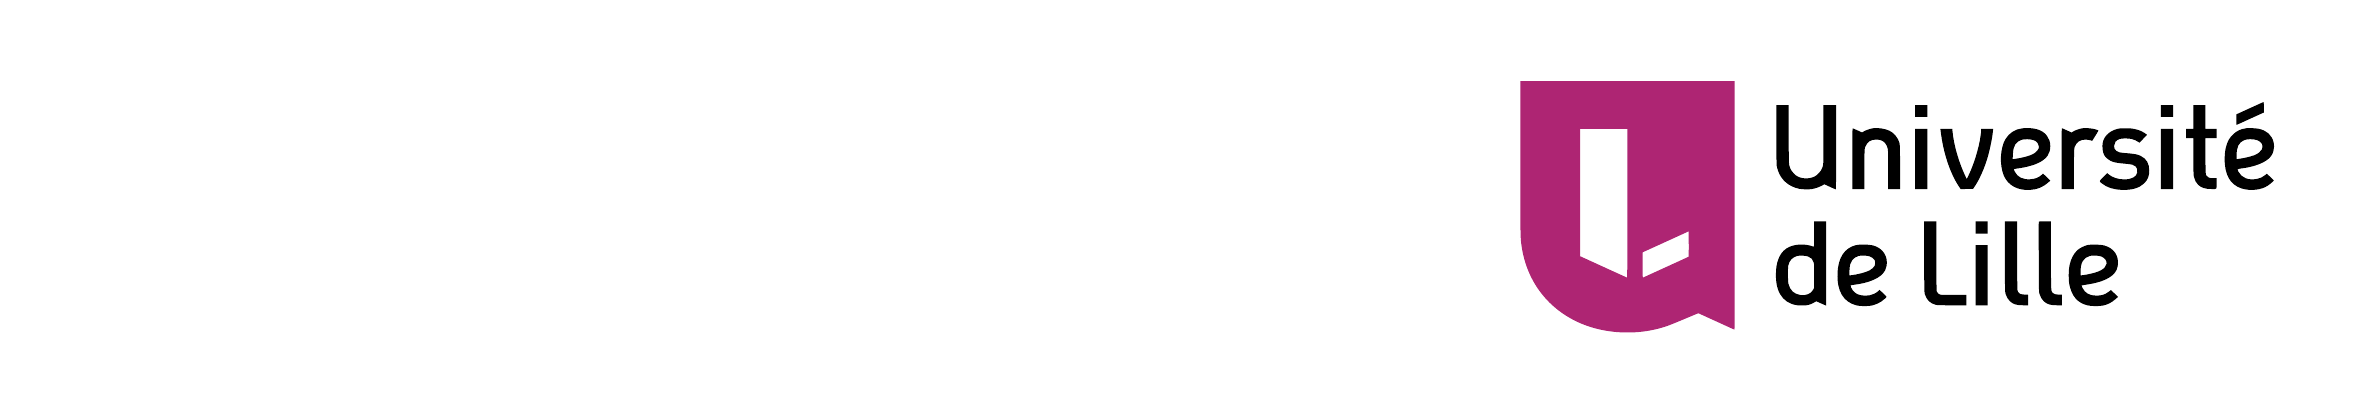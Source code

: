 % vectorisé par : Kroum Tzanev
% à partir du fichier PNG officiel
% date : 28 décembre 2014 (modifié le 2 décembre 2017)
\usetikzlibrary{svg.path}

\definecolor{hibiscusuniv}{rgb}{0.682,0.145, 0.451} % = #AE2573

\begin{tikzpicture}[x=1pt,y=1pt]
  % Logo et nom (sans zone de protection) 9.57 cm x 3.19 cm = 272.4pt x 90.8pt (1cm = 28.453pt)
  % \fill[yellow] (0,0) rectangle (272.4,90.8);

  % zone de protection = 1.36cm = 38.7pt (1cm = 28.453pt) autour du logo
  % \path (-38.7,-38.7) rectangle (311.1, 129.5);
  % J'ai réduit cette zone de protection de moitié.
  % zone de protection = 0.68cm = 19.35pt (1cm = 28.453pt) autour du logo
  \path (-19.35,-19.35) rectangle (291.75, 110.15);

  \begin{scope}[black]
    % le logo
    \fill[hibiscusuniv] svg {M0.0 63.83 c0.0 -26.84 0.03 -29.04 0.35 -31.68 1.52 -12.39 8.5 -22.41 19.45 -27.9 10.16 -5.1 23.69 -5.65 34.55 -1.42 0.77 0.3 3.09 1.26 5.15 2.12 2.06 0.87 4.0 1.68 4.3 1.8 l0.55 0.22 3.7 -1.69 c2.04 -0.93 4.94 -2.25 6.45 -2.94 1.51 -0.7 2.81 -1.28 2.88 -1.31 0.09 -0.04 0.12 8.97 0.12 44.86 l0.0 44.91 -38.75 0.0 -38.75 0.0 0.0 -26.97z m38.7 -17.14 c0.0 -21.49 -0.03 -26.9 -0.12 -26.86 -0.07 0.03 -2.76 1.25 -5.98 2.72 -3.22 1.47 -7.0 3.2 -8.4 3.84 l-2.55 1.16 -0.03 23.03 -0.02 23.02 8.55 0.0 8.55 0.0 0.0 -26.91z m22.13 -19.3 c-0.05 -0.04 -2.91 -1.36 -6.38 -2.94 -3.46 -1.58 -7.13 -3.25 -8.15 -3.72 -1.02 -0.47 -1.91 -0.87 -1.97 -0.9 -0.1 -0.04 -0.13 0.91 -0.13 4.55 l0.0 4.59 1.13 0.51 c0.61 0.28 2.76 1.26 4.77 2.17 2.01 0.92 4.93 2.25 6.5 2.97 1.57 0.71 3.17 1.44 3.55 1.62 l0.7 0.33 0.03 -4.56 c0.01 -2.5 -0.01 -4.58 -0.05 -4.62z};

    % Université de Lille
    \fill svg {M 92.53 71.68 c 0 -5.8 0.06 -10.88 0.12 -11.31 c 0.06 -0.41 0.28 -1.25 0.48 -1.86 c 1.13 -3.38 3.94 -5.81 7.61 -6.56 c 1.22 -0.25 3.54 -0.3 4.69 -0.1 c 1.1 0.19 2.53 0.68 3.54 1.23 l 0.93 0.49 l 2.01 -0.93 c 1.12 -0.52 2.06 -0.92 2.13 -0.92 c 0.05 0 0.08 6.86 0.08 15.24 l 0 15.24 l -2.28 0 l -2.28 0 l 0 -10.58 c 0 -9.14 -0.02 -10.69 -0.18 -11.32 c -0.74 -2.9 -3 -4.62 -6.06 -4.62 c -3.06 0 -5.22 1.61 -6.08 4.52 c -0.19 0.64 -0.22 1.68 -0.26 11.36 l -0.03 10.64 l -2.22 0 l -2.21 0 l 0.01 -10.52 z M 127.45 73.8 c -0.98 -0.16 -2.57 -0.7 -3.3 -1.14 l -0.65 -0.38 l -1.52 0.69 c -0.84 0.38 -1.63 0.73 -1.75 0.77 c -0.23 0.07 -0.23 -0.19 -0.23 -10.91 l 0 -10.99 l 2.15 0 l 2.16 0 l 0.03 7.3 c 0.04 7.26 0.04 7.28 0.32 7.95 c 0.74 1.85 1.93 2.63 4.04 2.64 c 1.74 0.01 2.96 -0.68 3.66 -2.09 c 0.2 -0.41 0.42 -1.07 0.48 -1.46 c 0.07 -0.41 0.12 -3.65 0.12 -7.52 l 0 -6.82 l 2.16 0 l 2.17 0 l -0.05 8.02 c -0.04 7.25 -0.06 8.08 -0.25 8.72 c -0.55 1.85 -1.93 3.52 -3.55 4.3 c -1.62 0.78 -4.31 1.19 -5.99 0.92 z M 142.68 80.04 l 0 -2.16 l 2.22 0 l 2.22 0 l 0 2.16 l 0 2.16 l -2.22 0 l -2.22 0 l 0 -2.16 z M 142.68 62.7 l 0 -10.86 l 2.22 0 l 2.22 0 l 0 10.86 l 0 10.86 l -2.22 0 l -2.22 0 l 0 -10.86 z M 151.86 73.12 c 0.49 -3.64 0.78 -5.22 1.45 -7.9 c 1.25 -4.94 3.11 -9.37 5.35 -12.7 l 0.47 -0.68 l 2.25 0.02 l 2.24 0.04 l 0.76 1.14 c 1.52 2.28 3.38 6.47 4.39 9.9 c 0.83 2.82 1.67 6.76 1.93 9.06 c 0.04 0.36 0.1 0.86 0.13 1.12 l 0.07 0.44 l -2.17 0 l -2.17 0 l -0.01 -0.5 c 0 -0.29 -0.02 -0.62 -0.05 -0.76 c -0.02 -0.13 -0.1 -0.72 -0.18 -1.32 c -0.54 -4.26 -2.54 -10.7 -4.58 -14.74 l -0.41 -0.82 l -0.58 1.24 c -2.38 5.09 -4.13 11.23 -4.57 16.04 l -0.08 0.86 l -2.15 0 l -2.15 0 l 0.06 -0.44 z M 181.44 73.78 c -2.62 -0.3 -4.8 -1.7 -6.12 -3.93 c -1.92 -3.24 -2.2 -9.23 -0.6 -13.09 c 1.46 -3.56 5.06 -5.53 9.54 -5.22 c 2.72 0.19 4.46 0.92 6.58 2.74 l 0.69 0.6 l -0.63 0.64 c -0.35 0.36 -0.95 0.92 -1.32 1.26 l -0.7 0.6 l -0.56 -0.5 c -1.09 -0.96 -2.24 -1.39 -4.06 -1.51 c -2.68 -0.18 -4.64 0.8 -5.59 2.78 c -0.19 0.41 -0.35 0.79 -0.35 0.85 c 0 0.06 0.55 0.18 1.24 0.27 c 2.89 0.35 6.05 1.19 7.77 2.06 c 2.94 1.48 4.19 3.29 4.19 6.05 c 0 2.9 -1.85 5.23 -4.79 6.05 c -1.56 0.43 -3.5 0.56 -5.29 0.35 z m 4.14 -4.31 c 1.16 -0.43 1.86 -1.34 1.86 -2.39 c -0.01 -0.85 -0.91 -1.97 -2.12 -2.6 c -1.31 -0.7 -4.13 -1.44 -6.81 -1.79 l -0.59 -0.07 l 0.08 1.65 c 0.08 1.87 0.32 2.86 0.91 3.79 c 0.4 0.61 1.28 1.27 2.11 1.54 c 1.15 0.38 3.35 0.32 4.56 -0.13 z M 203.16 73.8 c -1.04 -0.17 -2.52 -0.67 -3.26 -1.12 l -0.68 -0.42 l -1.69 0.77 c -0.92 0.42 -1.74 0.77 -1.81 0.77 c -0.08 0 -0.12 -3.55 -0.12 -10.98 l 0 -10.98 l 2.22 0 l 2.21 0 l 0.03 7.3 c 0.04 7.19 0.04 7.3 0.3 7.99 c 0.66 1.74 1.94 2.58 4 2.6 c 0.62 0.01 1.12 -0.06 1.6 -0.23 l 0.69 -0.25 l 0.51 0.81 c 1.02 1.6 1.8 2.9 1.75 2.95 c -0.02 0.01 -0.26 0.12 -0.54 0.23 c -1.25 0.48 -3.9 0.77 -5.21 0.56 z M 216.97 73.78 c -3.31 -0.37 -5.92 -2.42 -6.48 -5.12 c -0.29 -1.4 -0.08 -3.38 0.48 -4.48 c 0.38 -0.76 1.44 -1.74 2.29 -2.14 c 1.18 -0.55 2.36 -0.79 4.96 -1.01 c 2.9 -0.25 3.56 -0.41 4.15 -1.03 c 0.52 -0.54 0.68 -1.14 0.58 -2.08 c -0.18 -1.63 -1.93 -2.6 -4.73 -2.6 c -2.15 0 -4.24 0.67 -5.58 1.8 l -0.56 0.47 l -1.42 -1.43 c -1.6 -1.62 -1.57 -1.45 -0.42 -2.34 c 1.88 -1.45 4.04 -2.14 7.12 -2.27 c 3.53 -0.14 6.24 0.62 7.99 2.27 c 1.36 1.28 1.93 2.68 1.93 4.68 c 0 2.54 -1.01 4.3 -3.04 5.28 c -1.32 0.62 -2.16 0.78 -5.9 1.08 c -1.78 0.14 -2.42 0.32 -3.04 0.84 c -0.55 0.46 -0.74 0.9 -0.74 1.68 c 0 1.19 0.72 2.11 1.98 2.54 c 0.79 0.28 3.25 0.28 4.42 0 c 0.82 -0.2 1.78 -0.62 2.4 -1.08 l 0.34 -0.24 l 1.37 1.37 c 0.76 0.76 1.37 1.4 1.37 1.44 c 0 0.05 -0.36 0.34 -0.8 0.64 c -1.44 0.97 -3.16 1.52 -5.5 1.75 c -1.34 0.13 -1.79 0.13 -3.17 -0.02 z M 231.48 80.04 l 0 -2.16 l 2.22 0 l 2.22 0 l 0 2.16 l 0 2.16 l -2.22 0 l -2.22 0 l 0 -2.16 z M 231.48 62.7 l 0 -10.86 l 2.22 0 l 2.22 0 l 0 10.86 l 0 10.86 l -2.22 0 l -2.22 0 l 0 -10.86 z M 243.24 77.88 l 0 -4.32 l -1.32 0 l -1.32 0 l 0 -1.68 l 0 -1.68 l 1.32 0 l 1.32 0 l 0 -6.58 c 0 -6.17 0.01 -6.65 0.24 -7.51 c 0.3 -1.18 0.72 -1.97 1.45 -2.7 c 1.13 -1.12 2.56 -1.57 5.05 -1.57 c 1.82 0 1.68 -0.2 1.64 2.22 l -0.04 1.68 l -1.24 0.02 c -1.49 0.02 -2.06 0.28 -2.47 1.06 c -0.24 0.47 -0.25 0.66 -0.29 6.94 l -0.03 6.44 l 2.04 0 l 2.05 0 l 0 1.68 l 0 1.68 l -2.04 0 l -2.04 0 l 0 4.32 l 0 4.32 l -2.16 0 l -2.16 0 l 0 -4.32 z M 263.62 81.04 l -4.9 -2.24 l 0 -1.9 c 0 -1.06 0.05 -1.9 0.11 -1.88 c 0.05 0.02 2.29 1.03 4.97 2.26 l 4.88 2.22 l 0 1.9 c 0 1.03 -0.04 1.88 -0.08 1.88 c -0.06 0 -2.29 -1.01 -4.98 -2.24 z M 262.32 73.8 c -2.1 -0.29 -3.49 -0.95 -4.86 -2.34 c -1.14 -1.14 -1.72 -2.09 -2.21 -3.65 c -0.48 -1.5 -0.7 -2.93 -0.72 -4.94 c -0.08 -5.76 2 -9.49 6.04 -10.78 c 3.24 -1.04 7.2 -0.61 9.62 1.03 c 0.74 0.52 2.09 1.68 2.09 1.83 c 0 0.04 -0.56 0.6 -1.26 1.25 l -1.25 1.17 l -0.69 -0.56 c -0.88 -0.72 -1.69 -1.09 -2.86 -1.31 c -3.08 -0.6 -5.6 0.37 -6.7 2.57 c -0.49 1 -0.47 1.04 0.5 1.15 c 3.85 0.41 7.32 1.46 9.45 2.88 c 1.58 1.06 2.28 1.98 2.69 3.6 c 0.29 1.13 0.3 2.04 0.06 3 c -0.71 2.75 -2.5 4.33 -5.56 4.93 c -1.06 0.2 -3.43 0.3 -4.34 0.17 z m 3.92 -4.27 c 0.7 -0.22 1.51 -0.85 1.79 -1.39 c 0.26 -0.5 0.24 -1.4 -0.05 -1.97 c -0.44 -0.85 -1.45 -1.62 -2.8 -2.14 c -1.36 -0.5 -3.74 -1.06 -5.76 -1.33 l -0.58 -0.07 l 0 1.41 c 0.01 3.02 0.74 4.55 2.62 5.42 c 1.12 0.5 3.29 0.54 4.78 0.07 z M 106.2 35.57 c 0 -3.9 -0.02 -4.62 -0.17 -4.57 c -3.3 1.27 -7.39 0.99 -9.85 -0.65 c -1.38 -0.93 -2.28 -2.14 -2.95 -3.95 c -0.65 -1.78 -0.85 -3.26 -0.85 -5.88 c 0.02 -7.12 3.63 -11.03 9.92 -10.76 c 1.63 0.06 2.57 0.32 3.89 1.1 l 0.75 0.44 l 1.41 -0.62 c 0.77 -0.35 1.57 -0.71 1.79 -0.79 l 0.38 -0.17 l 0 15.24 l 0 15.24 l -2.16 0 l -2.16 0 l 0 -4.63 z m -2.22 -8.09 c 0.62 -0.2 0.96 -0.41 1.39 -0.84 c 0.83 -0.83 0.85 -1.04 0.81 -6.24 l -0.04 -4.38 l -0.36 -0.65 c -0.78 -1.41 -2.51 -2.1 -4.57 -1.82 c -2.26 0.31 -3.77 1.73 -4.31 4.01 c -0.22 0.92 -0.25 5.73 -0.05 6.7 c 0.39 1.77 1.47 2.92 3.23 3.41 c 0.86 0.24 2.92 0.13 3.9 -0.19 z M 121.27 31.56 c -4.16 -1.06 -6.39 -4.49 -6.62 -10.14 c -0.27 -6.38 2.04 -10.34 6.73 -11.59 c 1.42 -0.39 4.62 -0.39 6 0 c 1.1 0.3 2.21 0.79 3.02 1.34 c 0.88 0.6 1.97 1.57 1.94 1.73 c -0.03 0.07 -0.59 0.66 -1.28 1.31 l -1.22 1.19 l -0.54 -0.51 c -0.72 -0.66 -2.03 -1.27 -3.08 -1.45 c -0.5 -0.08 -1.38 -0.12 -2.07 -0.1 c -1.91 0.1 -3.07 0.66 -4.05 1.96 c -0.58 0.76 -0.93 1.6 -0.71 1.73 c 0.08 0.06 0.67 0.15 1.31 0.24 c 4.78 0.59 8.48 2.03 10.3 4.01 c 0.71 0.78 1.08 1.51 1.31 2.59 c 0.75 3.51 -1.23 6.63 -4.83 7.58 c -1.43 0.39 -4.89 0.45 -6.21 0.11 z m 4.92 -4.01 c 0.75 -0.23 1.54 -0.79 1.85 -1.31 c 0.29 -0.46 0.32 -1.46 0.07 -2.06 c -0.24 -0.56 -1.08 -1.34 -1.91 -1.76 c -1.39 -0.7 -4.34 -1.48 -6.55 -1.72 l -0.77 -0.08 l 0.06 1.71 c 0.09 2.02 0.34 2.97 1.04 3.89 c 0.48 0.62 1.36 1.19 2.28 1.45 c 0.73 0.22 3.09 0.15 3.93 -0.12 z M 145.94 27.34 c 0.04 -12.14 0.05 -12.92 0.27 -13.54 c 0.71 -2.1 1.88 -3.25 3.87 -3.77 c 0.62 -0.15 1.59 -0.19 5.91 -0.19 l 5.17 0 l 0 1.86 l 0 1.86 l -4.52 0 c -2.62 0 -4.72 0.05 -4.97 0.12 c -0.51 0.14 -0.99 0.62 -1.18 1.19 c -0.09 0.29 -0.13 3.89 -0.13 12.86 l 0 12.47 l -2.22 0 l -2.22 0 l 0.02 -12.86 z M 164.52 37.98 l 0 -2.22 l 2.16 0 l 2.16 0 l 0 2.22 l 0 2.22 l -2.16 0 l -2.16 0 l 0 -2.22 z M 164.52 20.7 l 0 -10.86 l 2.16 0 l 2.16 0 l 0 10.86 l 0 10.86 l -2.16 0 l -2.16 0 l 0 -10.86 z M 175.1 27.46 c 0.04 -11.76 0.06 -12.82 0.26 -13.47 c 0.32 -1.09 0.9 -2.06 1.59 -2.7 c 1.23 -1.11 2.33 -1.45 4.81 -1.45 l 1.72 0 l 0 1.91 l 0 1.89 l -1.25 0.06 c -1.49 0.08 -2.03 0.29 -2.4 1.01 c -0.25 0.47 -0.25 0.6 -0.29 12.99 l -0.02 12.5 l -2.22 0 l -2.23 0 l 0.03 -12.74 z M 187.37 40.04 c -0.04 -0.09 -0.04 -5.83 -0.01 -12.75 c 0.03 -11.67 0.04 -12.64 0.25 -13.31 c 0.32 -1.1 0.89 -2.05 1.58 -2.69 c 1.21 -1.1 2.35 -1.45 4.81 -1.45 l 1.72 0 l 0 1.91 l 0 1.89 l -1.22 0.06 c -1.28 0.06 -1.76 0.21 -2.18 0.68 c -0.56 0.61 -0.55 0.43 -0.56 13.5 l 0 12.32 l -2.16 0 c -1.69 0 -2.18 -0.04 -2.23 -0.16 z M 205.02 31.61 c -1.16 -0.25 -2.86 -1.11 -3.68 -1.85 c -1.38 -1.24 -2.36 -3.11 -2.87 -5.53 c -0.36 -1.68 -0.4 -5.27 -0.07 -6.83 c 0.88 -4.27 2.91 -6.64 6.5 -7.57 c 1.34 -0.36 4.37 -0.39 5.76 -0.06 c 1.79 0.41 2.94 1.02 4.49 2.35 l 0.87 0.76 l -1.29 1.22 l -1.31 1.22 l -0.84 -0.64 c -1.31 -1 -2.5 -1.36 -4.5 -1.36 c -2.42 0 -4.06 0.94 -4.94 2.83 c -0.21 0.43 -0.34 0.82 -0.29 0.85 c 0.03 0.04 0.77 0.17 1.62 0.29 c 4.77 0.67 8.1 1.96 9.97 3.85 c 1.82 1.85 2.08 5.22 0.58 7.56 c -0.81 1.28 -2.31 2.3 -4.02 2.75 c -1.28 0.35 -4.72 0.43 -5.98 0.16 z m 4.92 -4.13 c 1.31 -0.49 2.1 -1.61 1.91 -2.65 c -0.35 -1.86 -2.57 -3.06 -7.19 -3.9 c -0.53 -0.1 -1.25 -0.21 -1.58 -0.24 l -0.64 -0.07 l 0 1.11 c 0.01 3.58 0.96 5.25 3.36 5.94 c 0.86 0.27 3.24 0.15 4.14 -0.19 z};
  \end{scope}
\end{tikzpicture}
